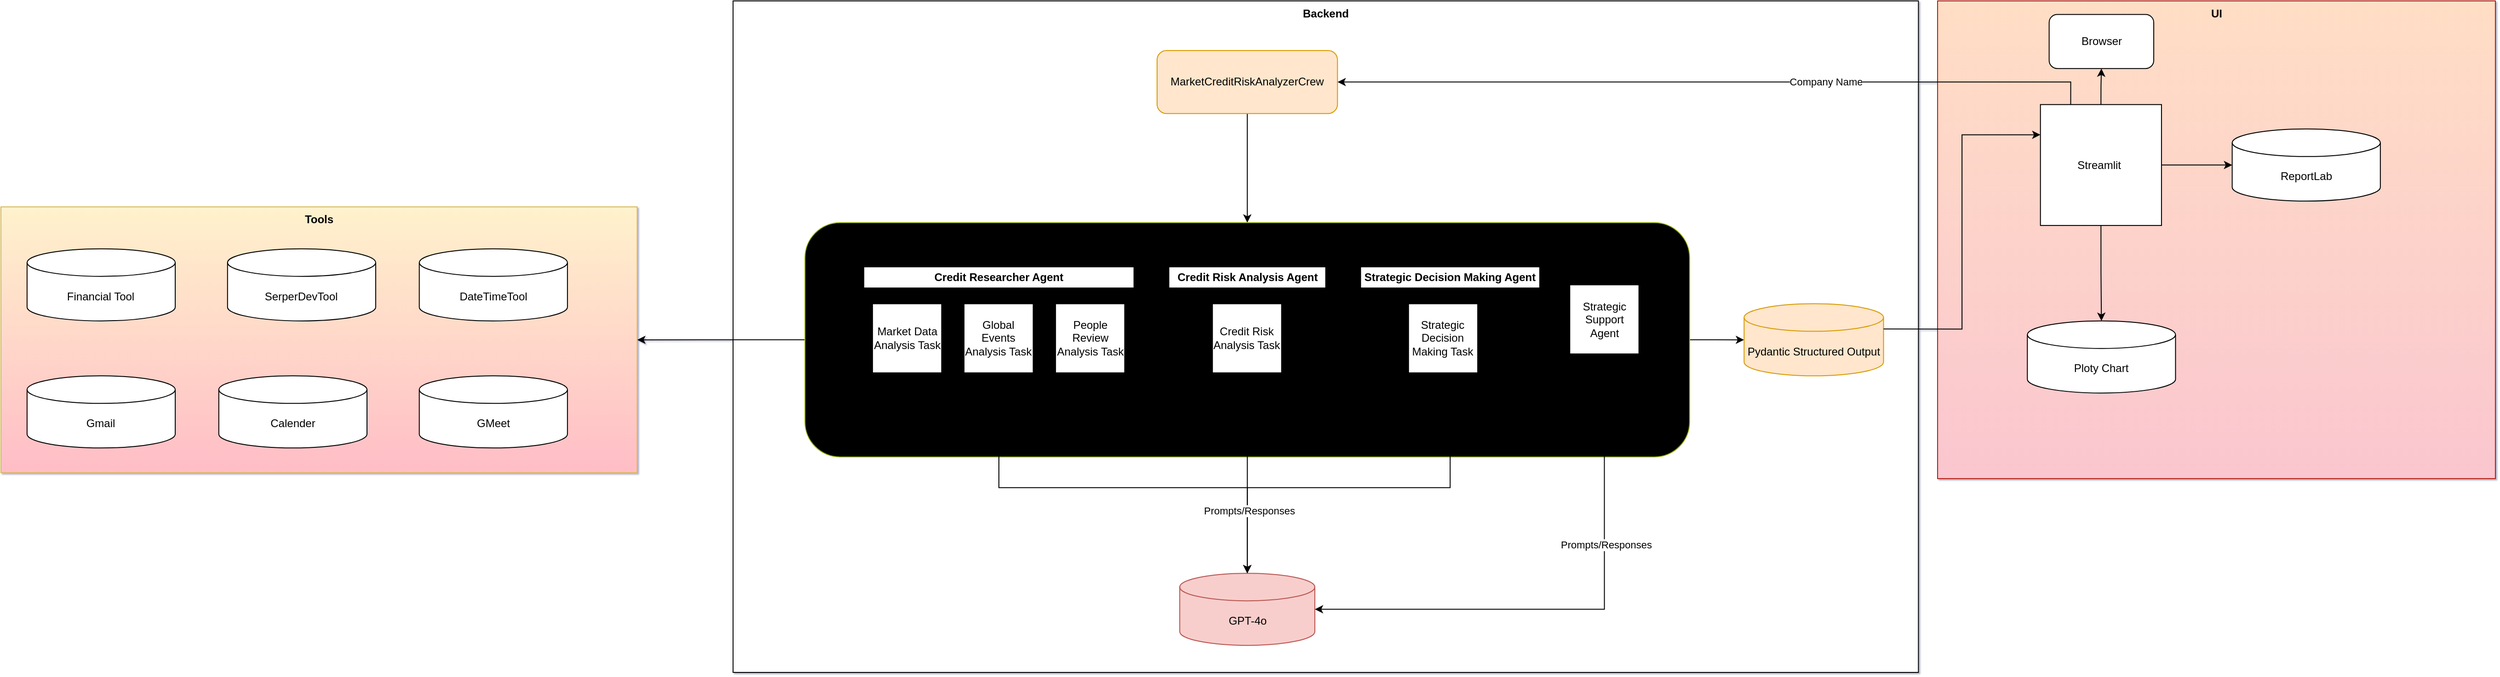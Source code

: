 <mxfile version="26.2.14">
  <diagram name="Page-1" id="89fy3inbS4Hky1yQnZDn">
    <mxGraphModel dx="6024" dy="1458" grid="0" gridSize="6" guides="1" tooltips="1" connect="1" arrows="1" fold="1" page="1" pageScale="1" pageWidth="3200" pageHeight="1600" background="#ffffff" math="0" shadow="1">
      <root>
        <object label="" id="0">
          <mxCell />
        </object>
        <mxCell id="1" parent="0" />
        <mxCell id="Iw1TXWK6W0mvqqL7WwOG-4" value="&lt;font style=&quot;color: rgb(0, 0, 0);&quot;&gt;&lt;b&gt;Backend&lt;/b&gt;&lt;/font&gt;" style="rounded=0;whiteSpace=wrap;html=1;verticalAlign=top;" vertex="1" parent="1">
          <mxGeometry x="-1976.025" y="214" width="1288.721" height="731.0" as="geometry" />
        </mxCell>
        <mxCell id="Iw1TXWK6W0mvqqL7WwOG-18" style="edgeStyle=orthogonalEdgeStyle;rounded=0;orthogonalLoop=1;jettySize=auto;html=1;exitX=0.5;exitY=1;exitDx=0;exitDy=0;" edge="1" parent="1" source="Iw1TXWK6W0mvqqL7WwOG-6" target="Iw1TXWK6W0mvqqL7WwOG-8">
          <mxGeometry relative="1" as="geometry" />
        </mxCell>
        <mxCell id="Iw1TXWK6W0mvqqL7WwOG-6" value="MarketCreditRiskAnalyzerCrew" style="rounded=1;whiteSpace=wrap;html=1;fillColor=#ffe6cc;strokeColor=#d79b00;" vertex="1" parent="1">
          <mxGeometry x="-1515.023" y="267.966" width="196.151" height="68.685" as="geometry" />
        </mxCell>
        <mxCell id="Iw1TXWK6W0mvqqL7WwOG-19" style="edgeStyle=orthogonalEdgeStyle;rounded=0;orthogonalLoop=1;jettySize=auto;html=1;exitX=1;exitY=0.5;exitDx=0;exitDy=0;" edge="1" parent="1" source="Iw1TXWK6W0mvqqL7WwOG-8" target="Iw1TXWK6W0mvqqL7WwOG-15">
          <mxGeometry relative="1" as="geometry" />
        </mxCell>
        <mxCell id="Iw1TXWK6W0mvqqL7WwOG-95" style="edgeStyle=orthogonalEdgeStyle;rounded=0;orthogonalLoop=1;jettySize=auto;html=1;exitX=0;exitY=0.5;exitDx=0;exitDy=0;" edge="1" parent="1" source="Iw1TXWK6W0mvqqL7WwOG-8" target="Iw1TXWK6W0mvqqL7WwOG-81">
          <mxGeometry relative="1" as="geometry" />
        </mxCell>
        <mxCell id="Iw1TXWK6W0mvqqL7WwOG-8" value="Agents" style="rounded=1;whiteSpace=wrap;html=1;verticalAlign=top;fillColor=#fad7ac;strokeColor=#97B409;gradientColor=light-dark(#edb1b1, #ededed);gradientDirection=east;" vertex="1" parent="1">
          <mxGeometry x="-1897.849" y="455.377" width="961.803" height="255.114" as="geometry" />
        </mxCell>
        <mxCell id="Iw1TXWK6W0mvqqL7WwOG-15" value="Pydantic Structured Output" style="shape=cylinder3;whiteSpace=wrap;html=1;boundedLbl=1;backgroundOutline=1;size=15;fillColor=#ffe6cc;strokeColor=#d79b00;" vertex="1" parent="1">
          <mxGeometry x="-876.822" y="543.686" width="151.614" height="78.497" as="geometry" />
        </mxCell>
        <mxCell id="Iw1TXWK6W0mvqqL7WwOG-20" value="GPT-4o" style="shape=cylinder3;whiteSpace=wrap;html=1;boundedLbl=1;backgroundOutline=1;size=15;fillColor=#f8cecc;strokeColor=#b85450;" vertex="1" parent="1">
          <mxGeometry x="-1490.386" y="837.067" width="146.876" height="78.497" as="geometry" />
        </mxCell>
        <mxCell id="Iw1TXWK6W0mvqqL7WwOG-48" style="edgeStyle=orthogonalEdgeStyle;rounded=0;orthogonalLoop=1;jettySize=auto;html=1;exitX=0.5;exitY=1;exitDx=0;exitDy=0;" edge="1" parent="1" source="Iw1TXWK6W0mvqqL7WwOG-26" target="Iw1TXWK6W0mvqqL7WwOG-20">
          <mxGeometry relative="1" as="geometry" />
        </mxCell>
        <mxCell id="Iw1TXWK6W0mvqqL7WwOG-26" value="Credit Researcher Agent" style="swimlane;whiteSpace=wrap;html=1;" vertex="1" parent="1">
          <mxGeometry x="-1833.887" y="503.456" width="293.753" height="147.181" as="geometry" />
        </mxCell>
        <mxCell id="Iw1TXWK6W0mvqqL7WwOG-34" value="People Review Analysis Task" style="whiteSpace=wrap;html=1;aspect=fixed;" vertex="1" parent="Iw1TXWK6W0mvqqL7WwOG-26">
          <mxGeometry x="208.47" y="40.23" width="75.203" height="75.203" as="geometry" />
        </mxCell>
        <mxCell id="Iw1TXWK6W0mvqqL7WwOG-33" value="Global Events Analysis Task" style="whiteSpace=wrap;html=1;aspect=fixed;" vertex="1" parent="Iw1TXWK6W0mvqqL7WwOG-26">
          <mxGeometry x="108.973" y="40.23" width="75.203" height="75.203" as="geometry" />
        </mxCell>
        <mxCell id="Iw1TXWK6W0mvqqL7WwOG-49" style="edgeStyle=orthogonalEdgeStyle;rounded=0;orthogonalLoop=1;jettySize=auto;html=1;exitX=0.5;exitY=1;exitDx=0;exitDy=0;" edge="1" parent="1" source="Iw1TXWK6W0mvqqL7WwOG-28" target="Iw1TXWK6W0mvqqL7WwOG-20">
          <mxGeometry relative="1" as="geometry" />
        </mxCell>
        <mxCell id="Iw1TXWK6W0mvqqL7WwOG-28" value="Credit Risk Analysis Agent" style="swimlane;whiteSpace=wrap;html=1;" vertex="1" parent="1">
          <mxGeometry x="-1502.231" y="503.456" width="170.566" height="147.181" as="geometry" />
        </mxCell>
        <mxCell id="Iw1TXWK6W0mvqqL7WwOG-35" value="Credit Risk Analysis Task" style="whiteSpace=wrap;html=1;aspect=fixed;" vertex="1" parent="Iw1TXWK6W0mvqqL7WwOG-28">
          <mxGeometry x="47.379" y="40.23" width="75.203" height="75.203" as="geometry" />
        </mxCell>
        <mxCell id="Iw1TXWK6W0mvqqL7WwOG-50" style="edgeStyle=orthogonalEdgeStyle;rounded=0;orthogonalLoop=1;jettySize=auto;html=1;exitX=0.5;exitY=1;exitDx=0;exitDy=0;" edge="1" parent="1" source="Iw1TXWK6W0mvqqL7WwOG-29" target="Iw1TXWK6W0mvqqL7WwOG-20">
          <mxGeometry relative="1" as="geometry" />
        </mxCell>
        <mxCell id="Iw1TXWK6W0mvqqL7WwOG-77" value="Prompts/Responses" style="edgeLabel;html=1;align=center;verticalAlign=middle;resizable=0;points=[];" vertex="1" connectable="0" parent="Iw1TXWK6W0mvqqL7WwOG-50">
          <mxGeometry x="0.672" y="2" relative="1" as="geometry">
            <mxPoint y="-1" as="offset" />
          </mxGeometry>
        </mxCell>
        <mxCell id="Iw1TXWK6W0mvqqL7WwOG-29" value="Strategic Decision Making Agent" style="swimlane;whiteSpace=wrap;html=1;" vertex="1" parent="1">
          <mxGeometry x="-1293.76" y="503.46" width="194.76" height="147.18" as="geometry" />
        </mxCell>
        <mxCell id="Iw1TXWK6W0mvqqL7WwOG-36" value="Strategic Decision Making Task" style="whiteSpace=wrap;html=1;aspect=fixed;" vertex="1" parent="Iw1TXWK6W0mvqqL7WwOG-29">
          <mxGeometry x="52.117" y="40.23" width="75.203" height="75.203" as="geometry" />
        </mxCell>
        <mxCell id="Iw1TXWK6W0mvqqL7WwOG-31" value="Market Data Analysis Task" style="whiteSpace=wrap;html=1;aspect=fixed;" vertex="1" parent="1">
          <mxGeometry x="-1824.411" y="543.686" width="75.203" height="75.203" as="geometry" />
        </mxCell>
        <mxCell id="Iw1TXWK6W0mvqqL7WwOG-56" style="edgeStyle=orthogonalEdgeStyle;rounded=0;orthogonalLoop=1;jettySize=auto;html=1;exitX=0.5;exitY=1;exitDx=0;exitDy=0;" edge="1" parent="1" source="Iw1TXWK6W0mvqqL7WwOG-54" target="Iw1TXWK6W0mvqqL7WwOG-20">
          <mxGeometry relative="1" as="geometry">
            <Array as="points">
              <mxPoint x="-1028.436" y="876.315" />
            </Array>
          </mxGeometry>
        </mxCell>
        <mxCell id="Iw1TXWK6W0mvqqL7WwOG-78" value="Prompts/Responses" style="edgeLabel;html=1;align=center;verticalAlign=middle;resizable=0;points=[];" vertex="1" connectable="0" parent="Iw1TXWK6W0mvqqL7WwOG-56">
          <mxGeometry x="-0.301" y="1" relative="1" as="geometry">
            <mxPoint as="offset" />
          </mxGeometry>
        </mxCell>
        <mxCell id="Iw1TXWK6W0mvqqL7WwOG-54" value="Strategic Support Agent" style="whiteSpace=wrap;html=1;aspect=fixed;" vertex="1" parent="1">
          <mxGeometry x="-1066.34" y="523.081" width="75.203" height="75.203" as="geometry" />
        </mxCell>
        <mxCell id="Iw1TXWK6W0mvqqL7WwOG-57" value="&lt;b&gt;&lt;font style=&quot;color: rgb(19, 1, 1);&quot;&gt;UI&lt;/font&gt;&lt;/b&gt;" style="rounded=0;whiteSpace=wrap;html=1;verticalAlign=top;fillColor=#FFDEC5;strokeColor=#B41A0F;gradientColor=#FAC6CF;gradientDirection=south;" vertex="1" parent="1">
          <mxGeometry x="-666.457" y="214" width="606.457" height="520.04" as="geometry" />
        </mxCell>
        <mxCell id="Iw1TXWK6W0mvqqL7WwOG-66" style="edgeStyle=orthogonalEdgeStyle;rounded=0;orthogonalLoop=1;jettySize=auto;html=1;exitX=0.5;exitY=1;exitDx=0;exitDy=0;" edge="1" parent="1" source="Iw1TXWK6W0mvqqL7WwOG-58" target="Iw1TXWK6W0mvqqL7WwOG-63">
          <mxGeometry relative="1" as="geometry" />
        </mxCell>
        <mxCell id="Iw1TXWK6W0mvqqL7WwOG-67" style="edgeStyle=orthogonalEdgeStyle;rounded=0;orthogonalLoop=1;jettySize=auto;html=1;exitX=1;exitY=0.5;exitDx=0;exitDy=0;" edge="1" parent="1" source="Iw1TXWK6W0mvqqL7WwOG-58" target="Iw1TXWK6W0mvqqL7WwOG-64">
          <mxGeometry relative="1" as="geometry" />
        </mxCell>
        <mxCell id="Iw1TXWK6W0mvqqL7WwOG-73" style="edgeStyle=orthogonalEdgeStyle;rounded=0;orthogonalLoop=1;jettySize=auto;html=1;exitX=0.5;exitY=0;exitDx=0;exitDy=0;" edge="1" parent="1" source="Iw1TXWK6W0mvqqL7WwOG-58" target="Iw1TXWK6W0mvqqL7WwOG-60">
          <mxGeometry relative="1" as="geometry" />
        </mxCell>
        <mxCell id="Iw1TXWK6W0mvqqL7WwOG-79" style="edgeStyle=orthogonalEdgeStyle;rounded=0;orthogonalLoop=1;jettySize=auto;html=1;exitX=0.25;exitY=0;exitDx=0;exitDy=0;entryX=1;entryY=0.5;entryDx=0;entryDy=0;" edge="1" parent="1" source="Iw1TXWK6W0mvqqL7WwOG-58" target="Iw1TXWK6W0mvqqL7WwOG-6">
          <mxGeometry relative="1" as="geometry" />
        </mxCell>
        <mxCell id="Iw1TXWK6W0mvqqL7WwOG-80" value="Company Name" style="edgeLabel;html=1;align=center;verticalAlign=middle;resizable=0;points=[];" vertex="1" connectable="0" parent="Iw1TXWK6W0mvqqL7WwOG-79">
          <mxGeometry x="-0.291" y="-1" relative="1" as="geometry">
            <mxPoint as="offset" />
          </mxGeometry>
        </mxCell>
        <mxCell id="Iw1TXWK6W0mvqqL7WwOG-58" value="Streamlit&amp;nbsp;" style="whiteSpace=wrap;html=1;aspect=fixed;" vertex="1" parent="1">
          <mxGeometry x="-554.642" y="326.839" width="131.605" height="131.605" as="geometry" />
        </mxCell>
        <mxCell id="Iw1TXWK6W0mvqqL7WwOG-60" value="Browser" style="rounded=1;whiteSpace=wrap;html=1;" vertex="1" parent="1">
          <mxGeometry x="-545.166" y="228.718" width="113.711" height="58.872" as="geometry" />
        </mxCell>
        <mxCell id="Iw1TXWK6W0mvqqL7WwOG-63" value="Ploty Chart" style="shape=cylinder3;whiteSpace=wrap;html=1;boundedLbl=1;backgroundOutline=1;size=15;" vertex="1" parent="1">
          <mxGeometry x="-568.855" y="562.329" width="161.09" height="78.497" as="geometry" />
        </mxCell>
        <mxCell id="Iw1TXWK6W0mvqqL7WwOG-64" value="ReportLab" style="shape=cylinder3;whiteSpace=wrap;html=1;boundedLbl=1;backgroundOutline=1;size=15;" vertex="1" parent="1">
          <mxGeometry x="-346.172" y="353.395" width="161.09" height="78.497" as="geometry" />
        </mxCell>
        <mxCell id="Iw1TXWK6W0mvqqL7WwOG-75" style="edgeStyle=orthogonalEdgeStyle;rounded=0;orthogonalLoop=1;jettySize=auto;html=1;exitX=1;exitY=0;exitDx=0;exitDy=27.5;exitPerimeter=0;entryX=0;entryY=0.25;entryDx=0;entryDy=0;" edge="1" parent="1" source="Iw1TXWK6W0mvqqL7WwOG-15" target="Iw1TXWK6W0mvqqL7WwOG-58">
          <mxGeometry relative="1" as="geometry" />
        </mxCell>
        <mxCell id="Iw1TXWK6W0mvqqL7WwOG-81" value="&lt;b&gt;Tools&lt;/b&gt;&lt;div&gt;&lt;br&gt;&lt;/div&gt;" style="rounded=0;whiteSpace=wrap;html=1;verticalAlign=top;fillColor=#fff2cc;strokeColor=#d6b656;gradientColor=#FFBDC6;" vertex="1" parent="1">
          <mxGeometry x="-2772" y="438.206" width="691.74" height="289.456" as="geometry" />
        </mxCell>
        <mxCell id="Iw1TXWK6W0mvqqL7WwOG-84" value="Financial Tool" style="shape=cylinder3;whiteSpace=wrap;html=1;boundedLbl=1;backgroundOutline=1;size=15;" vertex="1" parent="1">
          <mxGeometry x="-2743.572" y="483.832" width="161.09" height="78.497" as="geometry" />
        </mxCell>
        <mxCell id="Iw1TXWK6W0mvqqL7WwOG-87" value="SerperDevTool" style="shape=cylinder3;whiteSpace=wrap;html=1;boundedLbl=1;backgroundOutline=1;size=15;" vertex="1" parent="1">
          <mxGeometry x="-2525.627" y="483.832" width="161.09" height="78.497" as="geometry" />
        </mxCell>
        <mxCell id="Iw1TXWK6W0mvqqL7WwOG-89" value="DateTimeTool" style="shape=cylinder3;whiteSpace=wrap;html=1;boundedLbl=1;backgroundOutline=1;size=15;" vertex="1" parent="1">
          <mxGeometry x="-2317.157" y="483.832" width="161.09" height="78.497" as="geometry" />
        </mxCell>
        <mxCell id="Iw1TXWK6W0mvqqL7WwOG-92" value="Gmail" style="shape=cylinder3;whiteSpace=wrap;html=1;boundedLbl=1;backgroundOutline=1;size=15;" vertex="1" parent="1">
          <mxGeometry x="-2743.572" y="622.183" width="161.09" height="78.497" as="geometry" />
        </mxCell>
        <mxCell id="Iw1TXWK6W0mvqqL7WwOG-93" value="Calender" style="shape=cylinder3;whiteSpace=wrap;html=1;boundedLbl=1;backgroundOutline=1;size=15;" vertex="1" parent="1">
          <mxGeometry x="-2535.103" y="622.183" width="161.09" height="78.497" as="geometry" />
        </mxCell>
        <mxCell id="Iw1TXWK6W0mvqqL7WwOG-94" value="GMeet" style="shape=cylinder3;whiteSpace=wrap;html=1;boundedLbl=1;backgroundOutline=1;size=15;" vertex="1" parent="1">
          <mxGeometry x="-2317.157" y="622.183" width="161.09" height="78.497" as="geometry" />
        </mxCell>
      </root>
    </mxGraphModel>
  </diagram>
</mxfile>
